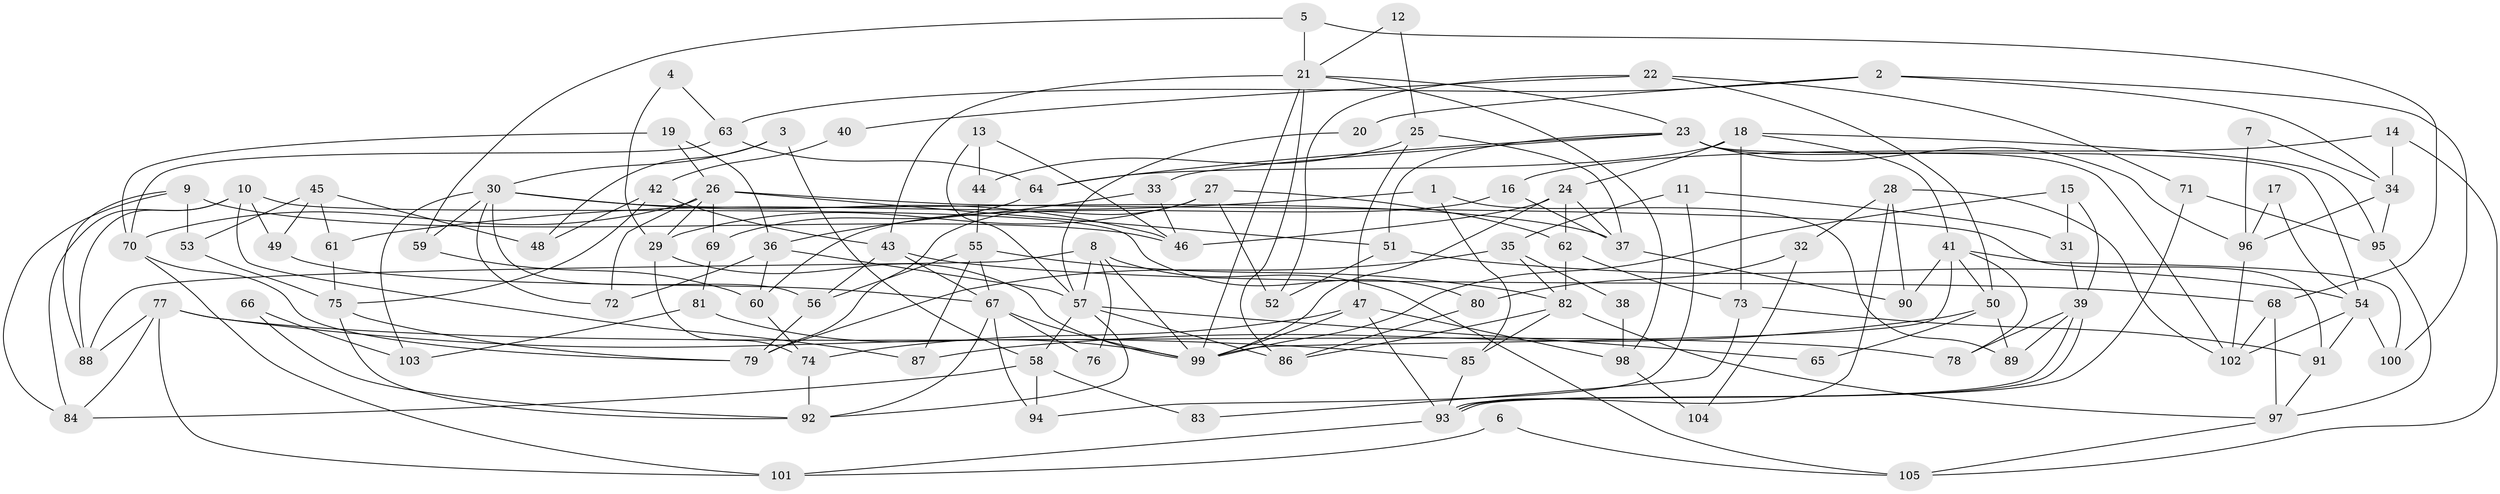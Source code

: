 // coarse degree distribution, {8: 0.07142857142857142, 19: 0.023809523809523808, 10: 0.023809523809523808, 2: 0.11904761904761904, 7: 0.07142857142857142, 6: 0.09523809523809523, 3: 0.19047619047619047, 9: 0.07142857142857142, 18: 0.023809523809523808, 4: 0.14285714285714285, 5: 0.11904761904761904, 13: 0.047619047619047616}
// Generated by graph-tools (version 1.1) at 2025/18/03/04/25 18:18:34]
// undirected, 105 vertices, 210 edges
graph export_dot {
graph [start="1"]
  node [color=gray90,style=filled];
  1;
  2;
  3;
  4;
  5;
  6;
  7;
  8;
  9;
  10;
  11;
  12;
  13;
  14;
  15;
  16;
  17;
  18;
  19;
  20;
  21;
  22;
  23;
  24;
  25;
  26;
  27;
  28;
  29;
  30;
  31;
  32;
  33;
  34;
  35;
  36;
  37;
  38;
  39;
  40;
  41;
  42;
  43;
  44;
  45;
  46;
  47;
  48;
  49;
  50;
  51;
  52;
  53;
  54;
  55;
  56;
  57;
  58;
  59;
  60;
  61;
  62;
  63;
  64;
  65;
  66;
  67;
  68;
  69;
  70;
  71;
  72;
  73;
  74;
  75;
  76;
  77;
  78;
  79;
  80;
  81;
  82;
  83;
  84;
  85;
  86;
  87;
  88;
  89;
  90;
  91;
  92;
  93;
  94;
  95;
  96;
  97;
  98;
  99;
  100;
  101;
  102;
  103;
  104;
  105;
  1 -- 61;
  1 -- 85;
  1 -- 89;
  2 -- 100;
  2 -- 63;
  2 -- 20;
  2 -- 34;
  3 -- 30;
  3 -- 58;
  3 -- 48;
  4 -- 29;
  4 -- 63;
  5 -- 68;
  5 -- 21;
  5 -- 59;
  6 -- 105;
  6 -- 101;
  7 -- 96;
  7 -- 34;
  8 -- 99;
  8 -- 57;
  8 -- 76;
  8 -- 88;
  8 -- 105;
  9 -- 88;
  9 -- 46;
  9 -- 53;
  9 -- 84;
  10 -- 84;
  10 -- 87;
  10 -- 49;
  10 -- 80;
  10 -- 88;
  11 -- 94;
  11 -- 31;
  11 -- 35;
  12 -- 21;
  12 -- 25;
  13 -- 46;
  13 -- 44;
  13 -- 57;
  14 -- 16;
  14 -- 105;
  14 -- 34;
  15 -- 39;
  15 -- 99;
  15 -- 31;
  16 -- 60;
  16 -- 37;
  17 -- 96;
  17 -- 54;
  18 -- 24;
  18 -- 95;
  18 -- 41;
  18 -- 64;
  18 -- 73;
  19 -- 36;
  19 -- 26;
  19 -- 70;
  20 -- 57;
  21 -- 23;
  21 -- 43;
  21 -- 86;
  21 -- 98;
  21 -- 99;
  22 -- 50;
  22 -- 52;
  22 -- 40;
  22 -- 71;
  23 -- 54;
  23 -- 102;
  23 -- 33;
  23 -- 51;
  23 -- 64;
  23 -- 96;
  24 -- 99;
  24 -- 62;
  24 -- 37;
  24 -- 46;
  25 -- 37;
  25 -- 47;
  25 -- 44;
  26 -- 29;
  26 -- 72;
  26 -- 51;
  26 -- 69;
  26 -- 70;
  26 -- 91;
  27 -- 79;
  27 -- 29;
  27 -- 52;
  27 -- 62;
  28 -- 102;
  28 -- 93;
  28 -- 32;
  28 -- 90;
  29 -- 74;
  29 -- 99;
  30 -- 56;
  30 -- 37;
  30 -- 46;
  30 -- 59;
  30 -- 72;
  30 -- 103;
  31 -- 39;
  32 -- 80;
  32 -- 104;
  33 -- 46;
  33 -- 36;
  34 -- 95;
  34 -- 96;
  35 -- 79;
  35 -- 38;
  35 -- 82;
  36 -- 57;
  36 -- 60;
  36 -- 72;
  37 -- 90;
  38 -- 98;
  39 -- 93;
  39 -- 93;
  39 -- 78;
  39 -- 89;
  40 -- 42;
  41 -- 99;
  41 -- 50;
  41 -- 78;
  41 -- 90;
  41 -- 100;
  42 -- 43;
  42 -- 48;
  42 -- 75;
  43 -- 68;
  43 -- 56;
  43 -- 67;
  44 -- 55;
  45 -- 53;
  45 -- 49;
  45 -- 48;
  45 -- 61;
  47 -- 74;
  47 -- 93;
  47 -- 98;
  47 -- 99;
  49 -- 67;
  50 -- 89;
  50 -- 65;
  50 -- 87;
  51 -- 52;
  51 -- 54;
  53 -- 75;
  54 -- 91;
  54 -- 100;
  54 -- 102;
  55 -- 67;
  55 -- 82;
  55 -- 56;
  55 -- 87;
  56 -- 79;
  57 -- 86;
  57 -- 58;
  57 -- 65;
  57 -- 92;
  58 -- 84;
  58 -- 83;
  58 -- 94;
  59 -- 60;
  60 -- 74;
  61 -- 75;
  62 -- 73;
  62 -- 82;
  63 -- 70;
  63 -- 64;
  64 -- 69;
  66 -- 92;
  66 -- 103;
  67 -- 99;
  67 -- 76;
  67 -- 92;
  67 -- 94;
  68 -- 97;
  68 -- 102;
  69 -- 81;
  70 -- 79;
  70 -- 101;
  71 -- 93;
  71 -- 95;
  73 -- 91;
  73 -- 83;
  74 -- 92;
  75 -- 92;
  75 -- 79;
  77 -- 88;
  77 -- 101;
  77 -- 78;
  77 -- 84;
  77 -- 85;
  80 -- 86;
  81 -- 99;
  81 -- 103;
  82 -- 85;
  82 -- 86;
  82 -- 97;
  85 -- 93;
  91 -- 97;
  93 -- 101;
  95 -- 97;
  96 -- 102;
  97 -- 105;
  98 -- 104;
}
